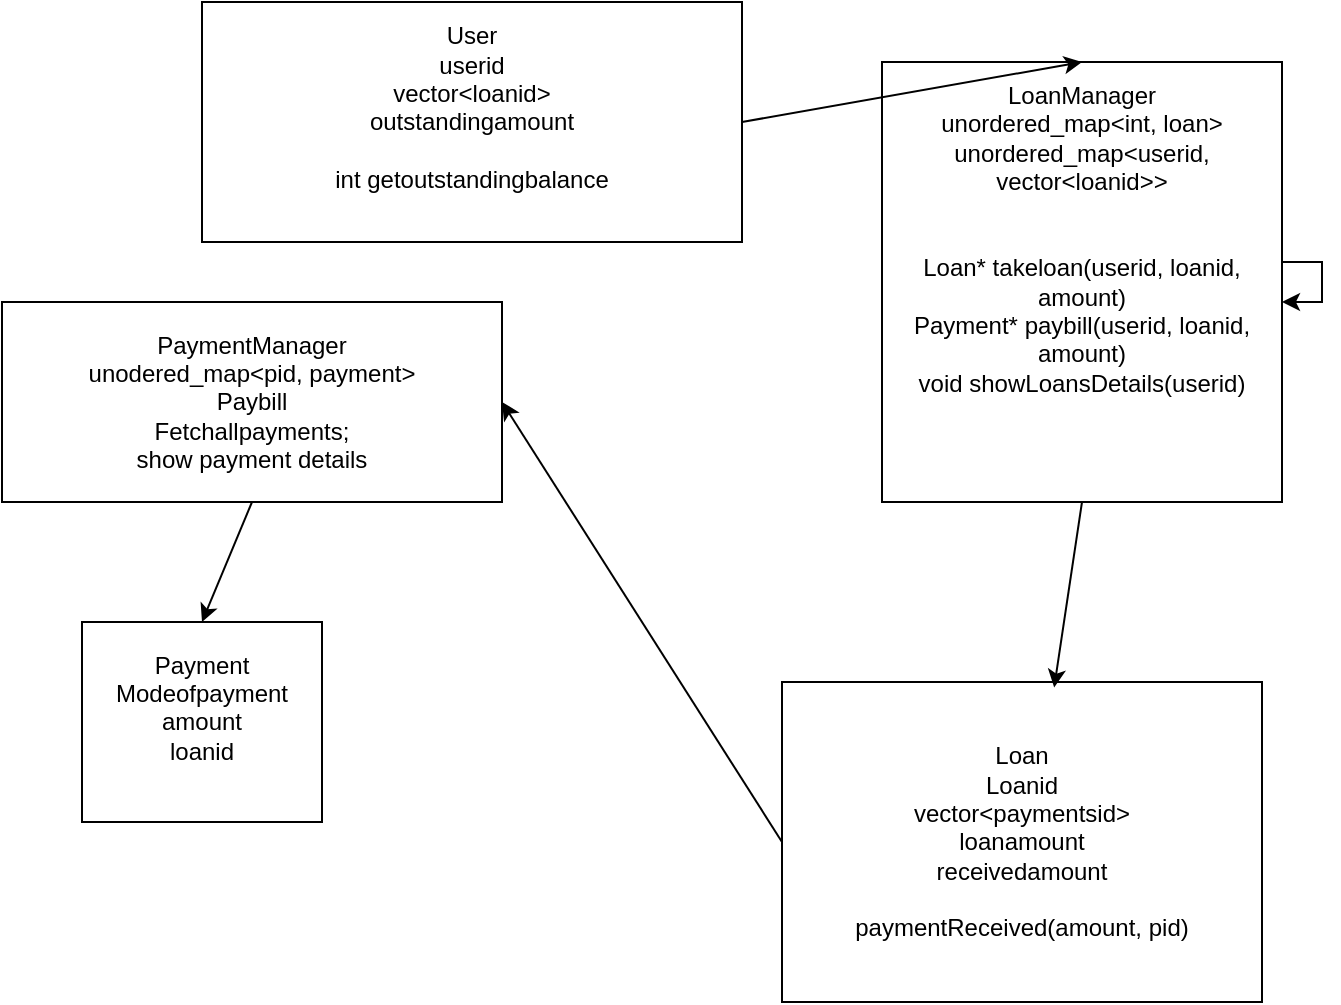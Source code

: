 <mxfile version="28.2.1">
  <diagram name="Page-1" id="pWAySRSQpgBYtOJr-uDz">
    <mxGraphModel dx="1186" dy="760" grid="1" gridSize="10" guides="1" tooltips="1" connect="1" arrows="1" fold="1" page="1" pageScale="1" pageWidth="827" pageHeight="1169" math="0" shadow="0">
      <root>
        <mxCell id="0" />
        <mxCell id="1" parent="0" />
        <mxCell id="8QmGb76ZduSFkE2n4Eqo-1" value="User&lt;div&gt;userid&lt;/div&gt;&lt;div&gt;vector&amp;lt;loanid&amp;gt;&lt;/div&gt;&lt;div&gt;outstandingamount&lt;br&gt;&lt;br&gt;int getoutstandingbalance&lt;br&gt;&lt;br&gt;&lt;/div&gt;" style="rounded=0;whiteSpace=wrap;html=1;" vertex="1" parent="1">
          <mxGeometry x="180" width="270" height="120" as="geometry" />
        </mxCell>
        <mxCell id="8QmGb76ZduSFkE2n4Eqo-2" value="Loan&lt;div&gt;Loanid&lt;/div&gt;&lt;div&gt;vector&amp;lt;paymentsid&amp;gt;&lt;/div&gt;&lt;div&gt;loanamount&lt;br&gt;receivedamount&lt;br&gt;&lt;br&gt;paymentReceived(amount, pid)&lt;/div&gt;" style="rounded=0;whiteSpace=wrap;html=1;" vertex="1" parent="1">
          <mxGeometry x="470" y="340" width="240" height="160" as="geometry" />
        </mxCell>
        <mxCell id="8QmGb76ZduSFkE2n4Eqo-3" value="Payment&lt;div&gt;Modeofpayment&lt;/div&gt;&lt;div&gt;amount&lt;/div&gt;&lt;div&gt;loanid&lt;/div&gt;&lt;div&gt;&lt;br&gt;&lt;/div&gt;" style="rounded=0;whiteSpace=wrap;html=1;" vertex="1" parent="1">
          <mxGeometry x="120" y="310" width="120" height="100" as="geometry" />
        </mxCell>
        <mxCell id="8QmGb76ZduSFkE2n4Eqo-4" value="LoanManager&lt;div&gt;unordered_map&amp;lt;int, loan&amp;gt;&lt;br&gt;unordered_map&amp;lt;userid, vector&amp;lt;loanid&amp;gt;&amp;gt;&lt;/div&gt;&lt;div&gt;&lt;br&gt;&lt;/div&gt;&lt;div&gt;&lt;br&gt;&lt;/div&gt;&lt;div&gt;&lt;div&gt;Loan* takeloan(userid, loanid, amount)&lt;br&gt;Payment* paybill(userid, loanid, amount)&lt;br&gt;void showLoansDetails(userid)&lt;br&gt;&lt;br&gt;&lt;br&gt;&lt;/div&gt;&lt;div&gt;&lt;br&gt;&lt;/div&gt;&lt;/div&gt;" style="rounded=0;whiteSpace=wrap;html=1;" vertex="1" parent="1">
          <mxGeometry x="520" y="30" width="200" height="220" as="geometry" />
        </mxCell>
        <mxCell id="8QmGb76ZduSFkE2n4Eqo-5" value="PaymentManager&lt;div&gt;unodered_map&amp;lt;pid, payment&amp;gt;&lt;/div&gt;&lt;div&gt;Paybill&lt;/div&gt;&lt;div&gt;Fetchallpayments;&lt;br&gt;show payment details&lt;/div&gt;" style="rounded=0;whiteSpace=wrap;html=1;" vertex="1" parent="1">
          <mxGeometry x="80" y="150" width="250" height="100" as="geometry" />
        </mxCell>
        <mxCell id="8QmGb76ZduSFkE2n4Eqo-6" value="" style="endArrow=classic;html=1;rounded=0;exitX=1;exitY=0.5;exitDx=0;exitDy=0;entryX=0.5;entryY=0;entryDx=0;entryDy=0;" edge="1" parent="1" source="8QmGb76ZduSFkE2n4Eqo-1" target="8QmGb76ZduSFkE2n4Eqo-4">
          <mxGeometry width="50" height="50" relative="1" as="geometry">
            <mxPoint x="390" y="310" as="sourcePoint" />
            <mxPoint x="480" y="90" as="targetPoint" />
          </mxGeometry>
        </mxCell>
        <mxCell id="8QmGb76ZduSFkE2n4Eqo-7" value="" style="endArrow=classic;html=1;rounded=0;entryX=0.567;entryY=0.017;entryDx=0;entryDy=0;entryPerimeter=0;exitX=0.5;exitY=1;exitDx=0;exitDy=0;" edge="1" parent="1" source="8QmGb76ZduSFkE2n4Eqo-4" target="8QmGb76ZduSFkE2n4Eqo-2">
          <mxGeometry width="50" height="50" relative="1" as="geometry">
            <mxPoint x="390" y="310" as="sourcePoint" />
            <mxPoint x="440" y="260" as="targetPoint" />
          </mxGeometry>
        </mxCell>
        <mxCell id="8QmGb76ZduSFkE2n4Eqo-8" value="" style="endArrow=classic;html=1;rounded=0;exitX=0.5;exitY=1;exitDx=0;exitDy=0;entryX=0.5;entryY=0;entryDx=0;entryDy=0;" edge="1" parent="1" source="8QmGb76ZduSFkE2n4Eqo-5" target="8QmGb76ZduSFkE2n4Eqo-3">
          <mxGeometry width="50" height="50" relative="1" as="geometry">
            <mxPoint x="390" y="310" as="sourcePoint" />
            <mxPoint x="440" y="260" as="targetPoint" />
          </mxGeometry>
        </mxCell>
        <mxCell id="8QmGb76ZduSFkE2n4Eqo-10" value="" style="endArrow=classic;html=1;rounded=0;entryX=1;entryY=0.5;entryDx=0;entryDy=0;exitX=0;exitY=0.5;exitDx=0;exitDy=0;" edge="1" parent="1" source="8QmGb76ZduSFkE2n4Eqo-2" target="8QmGb76ZduSFkE2n4Eqo-5">
          <mxGeometry width="50" height="50" relative="1" as="geometry">
            <mxPoint x="390" y="310" as="sourcePoint" />
            <mxPoint x="440" y="260" as="targetPoint" />
          </mxGeometry>
        </mxCell>
        <mxCell id="8QmGb76ZduSFkE2n4Eqo-11" style="edgeStyle=orthogonalEdgeStyle;rounded=0;orthogonalLoop=1;jettySize=auto;html=1;" edge="1" parent="1" source="8QmGb76ZduSFkE2n4Eqo-4" target="8QmGb76ZduSFkE2n4Eqo-4">
          <mxGeometry relative="1" as="geometry" />
        </mxCell>
      </root>
    </mxGraphModel>
  </diagram>
</mxfile>
